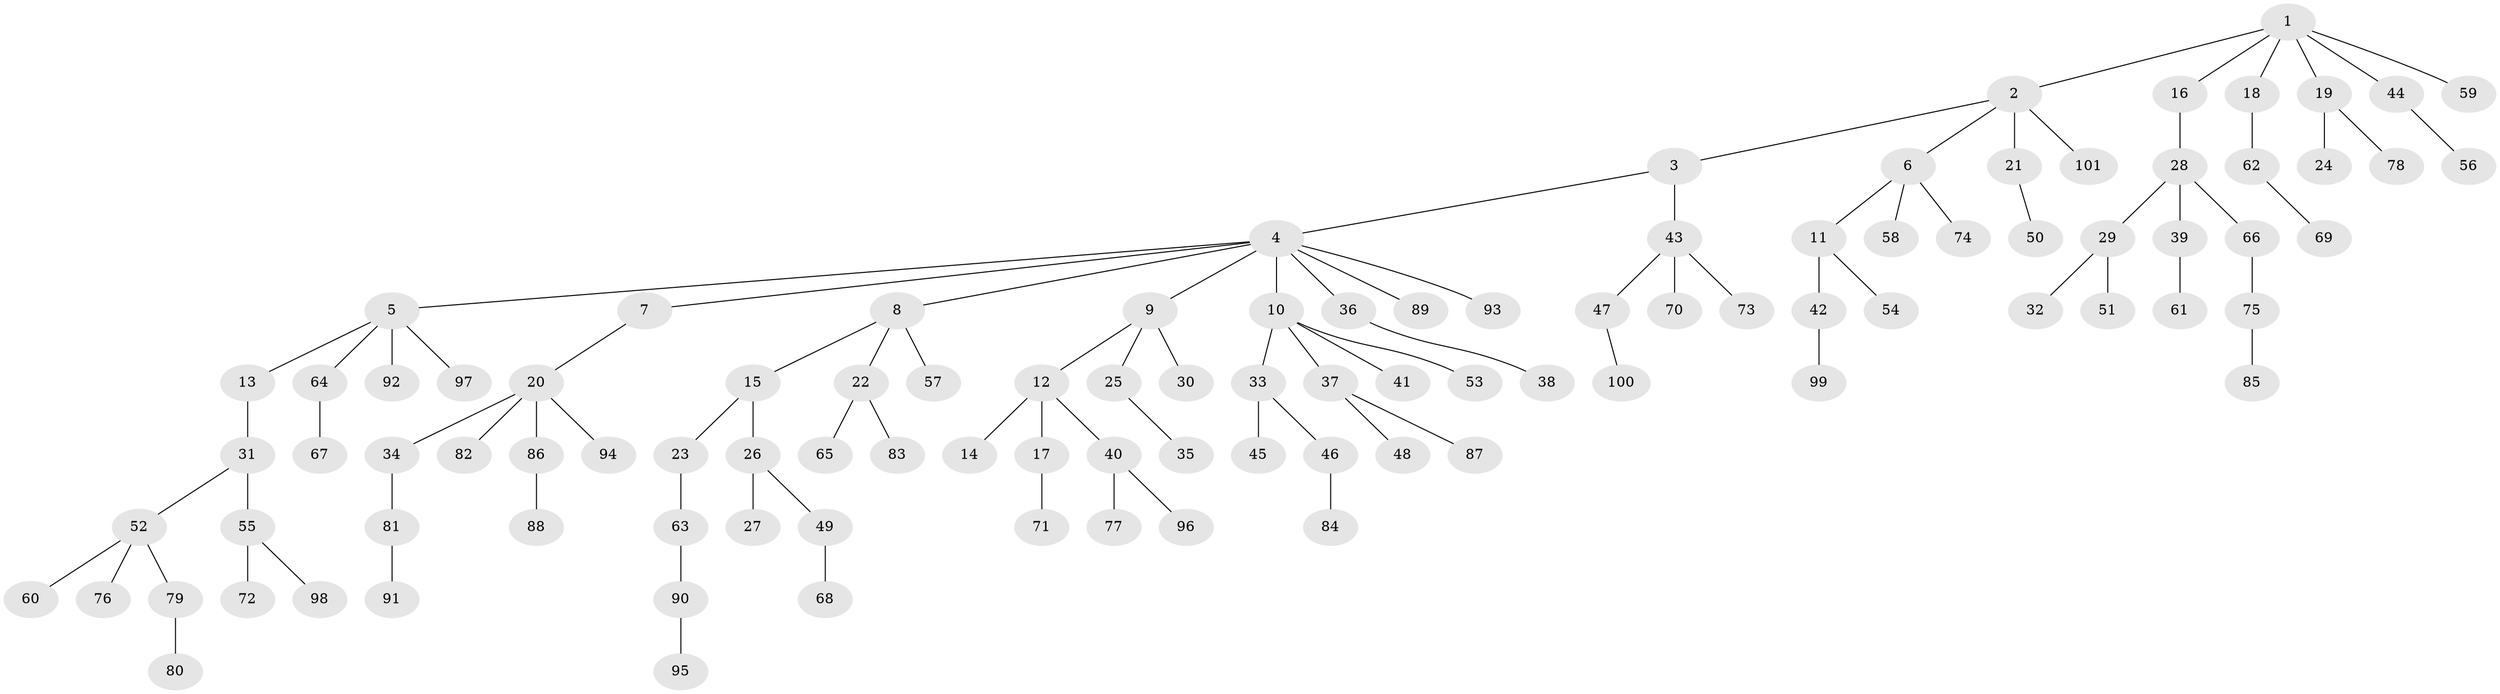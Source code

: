 // coarse degree distribution, {9: 0.03333333333333333, 3: 0.16666666666666666, 4: 0.06666666666666667, 1: 0.5666666666666667, 2: 0.16666666666666666}
// Generated by graph-tools (version 1.1) at 2025/19/03/04/25 18:19:13]
// undirected, 101 vertices, 100 edges
graph export_dot {
graph [start="1"]
  node [color=gray90,style=filled];
  1;
  2;
  3;
  4;
  5;
  6;
  7;
  8;
  9;
  10;
  11;
  12;
  13;
  14;
  15;
  16;
  17;
  18;
  19;
  20;
  21;
  22;
  23;
  24;
  25;
  26;
  27;
  28;
  29;
  30;
  31;
  32;
  33;
  34;
  35;
  36;
  37;
  38;
  39;
  40;
  41;
  42;
  43;
  44;
  45;
  46;
  47;
  48;
  49;
  50;
  51;
  52;
  53;
  54;
  55;
  56;
  57;
  58;
  59;
  60;
  61;
  62;
  63;
  64;
  65;
  66;
  67;
  68;
  69;
  70;
  71;
  72;
  73;
  74;
  75;
  76;
  77;
  78;
  79;
  80;
  81;
  82;
  83;
  84;
  85;
  86;
  87;
  88;
  89;
  90;
  91;
  92;
  93;
  94;
  95;
  96;
  97;
  98;
  99;
  100;
  101;
  1 -- 2;
  1 -- 16;
  1 -- 18;
  1 -- 19;
  1 -- 44;
  1 -- 59;
  2 -- 3;
  2 -- 6;
  2 -- 21;
  2 -- 101;
  3 -- 4;
  3 -- 43;
  4 -- 5;
  4 -- 7;
  4 -- 8;
  4 -- 9;
  4 -- 10;
  4 -- 36;
  4 -- 89;
  4 -- 93;
  5 -- 13;
  5 -- 64;
  5 -- 92;
  5 -- 97;
  6 -- 11;
  6 -- 58;
  6 -- 74;
  7 -- 20;
  8 -- 15;
  8 -- 22;
  8 -- 57;
  9 -- 12;
  9 -- 25;
  9 -- 30;
  10 -- 33;
  10 -- 37;
  10 -- 41;
  10 -- 53;
  11 -- 42;
  11 -- 54;
  12 -- 14;
  12 -- 17;
  12 -- 40;
  13 -- 31;
  15 -- 23;
  15 -- 26;
  16 -- 28;
  17 -- 71;
  18 -- 62;
  19 -- 24;
  19 -- 78;
  20 -- 34;
  20 -- 82;
  20 -- 86;
  20 -- 94;
  21 -- 50;
  22 -- 65;
  22 -- 83;
  23 -- 63;
  25 -- 35;
  26 -- 27;
  26 -- 49;
  28 -- 29;
  28 -- 39;
  28 -- 66;
  29 -- 32;
  29 -- 51;
  31 -- 52;
  31 -- 55;
  33 -- 45;
  33 -- 46;
  34 -- 81;
  36 -- 38;
  37 -- 48;
  37 -- 87;
  39 -- 61;
  40 -- 77;
  40 -- 96;
  42 -- 99;
  43 -- 47;
  43 -- 70;
  43 -- 73;
  44 -- 56;
  46 -- 84;
  47 -- 100;
  49 -- 68;
  52 -- 60;
  52 -- 76;
  52 -- 79;
  55 -- 72;
  55 -- 98;
  62 -- 69;
  63 -- 90;
  64 -- 67;
  66 -- 75;
  75 -- 85;
  79 -- 80;
  81 -- 91;
  86 -- 88;
  90 -- 95;
}
